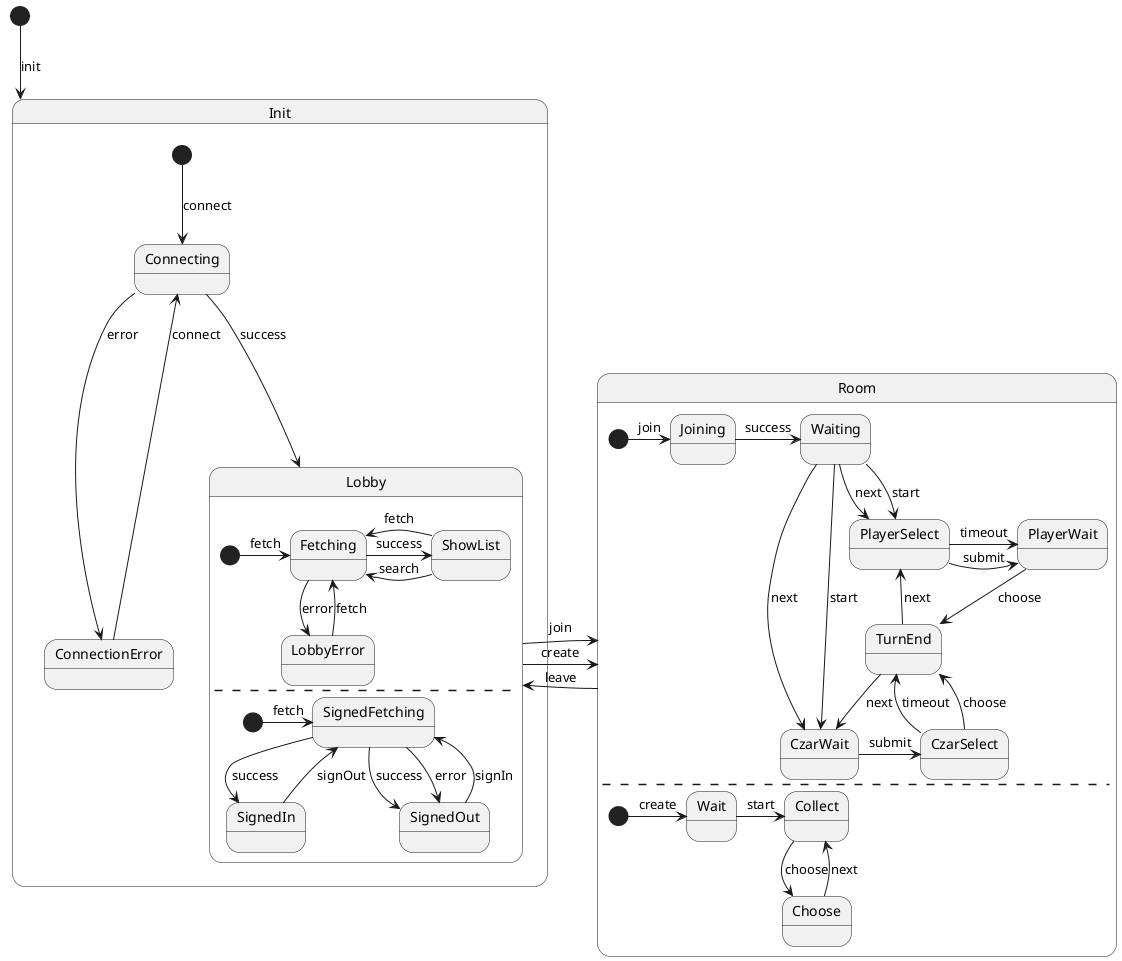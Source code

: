 @startuml

[*] --> Init: init

state Init {
  [*] --> Connecting: connect

  Connecting -> ConnectionError: error
  Connecting --> Lobby: success
  ConnectionError --> Connecting: connect
}

state Lobby {
  [*] -> Fetching: fetch

  Fetching -> ShowList: success
  ShowList -> Fetching: search
  ShowList -> Fetching: fetch

  Fetching --> LobbyError: error
  LobbyError --> Fetching: fetch

  --

  [*] -> SignedFetching: fetch

  SignedFetching --> SignedIn: success
  SignedFetching --> SignedOut: success
  SignedFetching --> SignedOut: error
  SignedOut --> SignedFetching: signIn
  SignedIn --> SignedFetching: signOut

}

state Room {
  [*] -> Joining: join
  Joining -> Waiting: success
  Waiting --> PlayerSelect: next
  Waiting --> PlayerSelect: start
  Waiting --> CzarWait: next
  Waiting --> CzarWait: start
  PlayerSelect -> PlayerWait: submit
  PlayerSelect -> PlayerWait: timeout
  CzarWait -> CzarSelect: submit
  PlayerWait --> TurnEnd: choose
  CzarSelect --> TurnEnd: choose
  CzarSelect --> TurnEnd: timeout
  TurnEnd --> PlayerSelect: next
  TurnEnd --> CzarWait: next
  --

  state "Wait" as RoomWait
  [*] -> RoomWait: create
  RoomWait -> Collect: start
  Collect --> Choose: choose
  Choose --> Collect: next
}

Lobby -right-> Room: join
Lobby -right-> Room: create
Room -left-> Lobby: leave

@enduml
